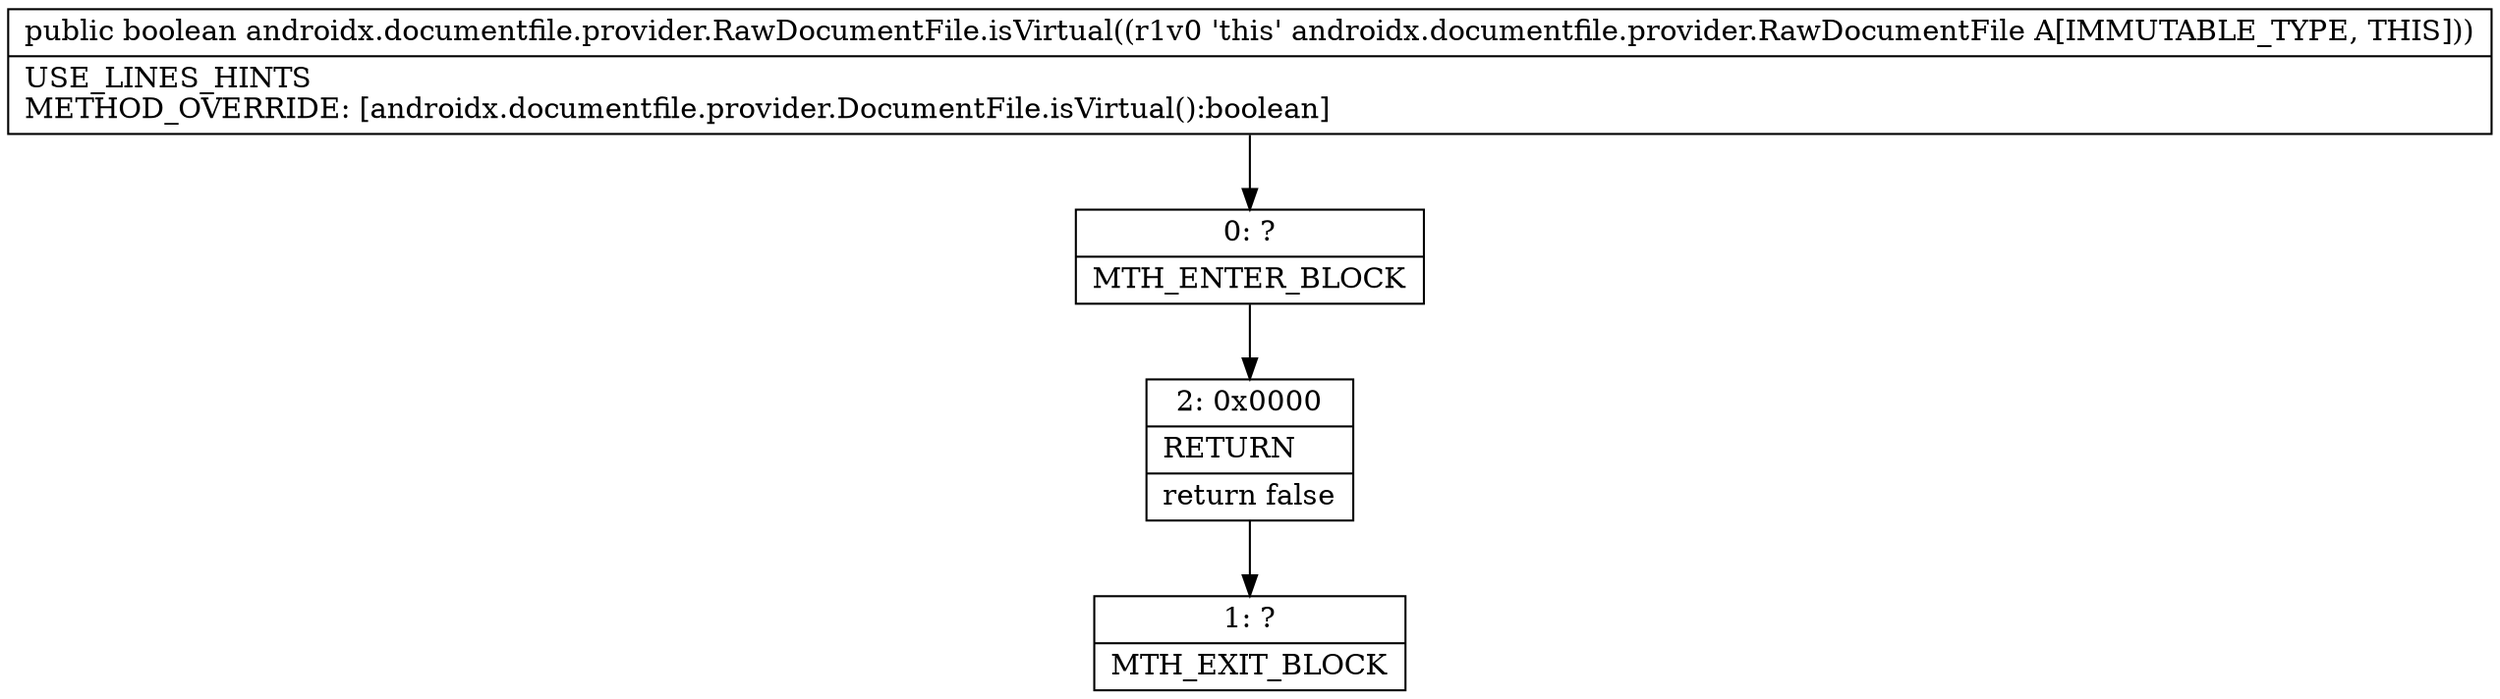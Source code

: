 digraph "CFG forandroidx.documentfile.provider.RawDocumentFile.isVirtual()Z" {
Node_0 [shape=record,label="{0\:\ ?|MTH_ENTER_BLOCK\l}"];
Node_2 [shape=record,label="{2\:\ 0x0000|RETURN\l|return false\l}"];
Node_1 [shape=record,label="{1\:\ ?|MTH_EXIT_BLOCK\l}"];
MethodNode[shape=record,label="{public boolean androidx.documentfile.provider.RawDocumentFile.isVirtual((r1v0 'this' androidx.documentfile.provider.RawDocumentFile A[IMMUTABLE_TYPE, THIS]))  | USE_LINES_HINTS\lMETHOD_OVERRIDE: [androidx.documentfile.provider.DocumentFile.isVirtual():boolean]\l}"];
MethodNode -> Node_0;Node_0 -> Node_2;
Node_2 -> Node_1;
}

